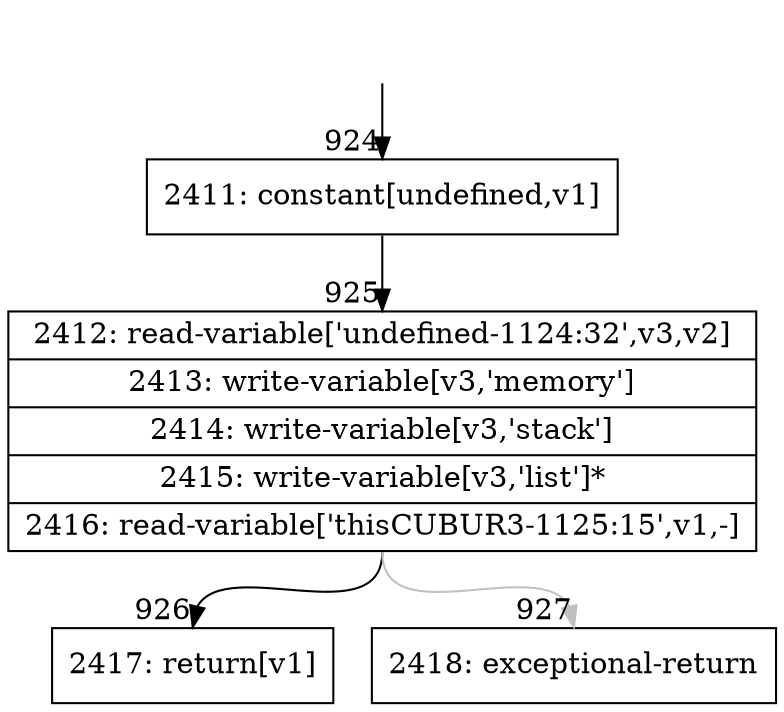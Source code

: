 digraph {
rankdir="TD"
BB_entry68[shape=none,label=""];
BB_entry68 -> BB924 [tailport=s, headport=n, headlabel="    924"]
BB924 [shape=record label="{2411: constant[undefined,v1]}" ] 
BB924 -> BB925 [tailport=s, headport=n, headlabel="      925"]
BB925 [shape=record label="{2412: read-variable['undefined-1124:32',v3,v2]|2413: write-variable[v3,'memory']|2414: write-variable[v3,'stack']|2415: write-variable[v3,'list']*|2416: read-variable['thisCUBUR3-1125:15',v1,-]}" ] 
BB925 -> BB926 [tailport=s, headport=n, headlabel="      926"]
BB925 -> BB927 [tailport=s, headport=n, color=gray, headlabel="      927"]
BB926 [shape=record label="{2417: return[v1]}" ] 
BB927 [shape=record label="{2418: exceptional-return}" ] 
}
